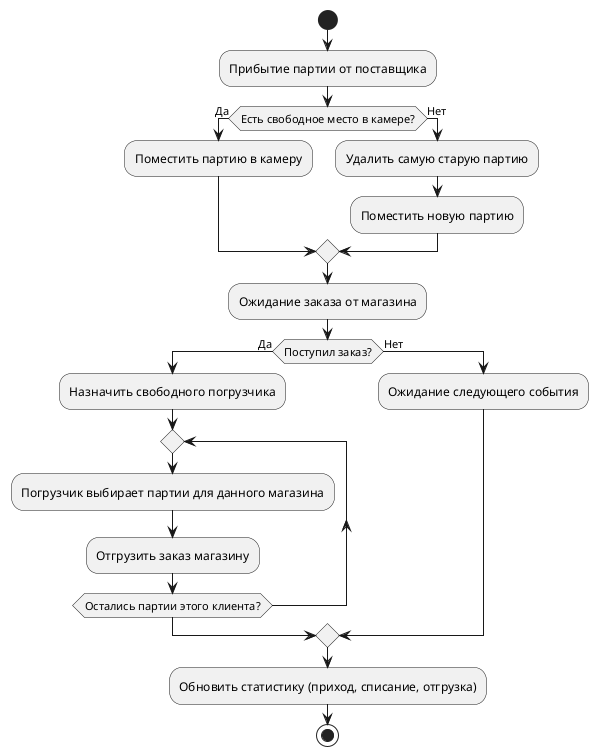 @startuml
start

:Прибытие партии от поставщика;
if (Есть свободное место в камере?) then (Да)
  :Поместить партию в камеру;
else (Нет)
  :Удалить самую старую партию;
  :Поместить новую партию;
endif

:Ожидание заказа от магазина;
if (Поступил заказ?) then (Да)
  :Назначить свободного погрузчика;
  repeat
    :Погрузчик выбирает партии для данного магазина;
    :Отгрузить заказ магазину;
  repeat while (Остались партии этого клиента?)
else (Нет)
  :Ожидание следующего события;
endif

:Обновить статистику (приход, списание, отгрузка);
stop
@enduml
